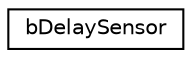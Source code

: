 digraph G
{
  edge [fontname="Helvetica",fontsize="10",labelfontname="Helvetica",labelfontsize="10"];
  node [fontname="Helvetica",fontsize="10",shape=record];
  rankdir=LR;
  Node1 [label="bDelaySensor",height=0.2,width=0.4,color="black", fillcolor="white", style="filled",URL="$d0/dca/structbDelaySensor.html"];
}
